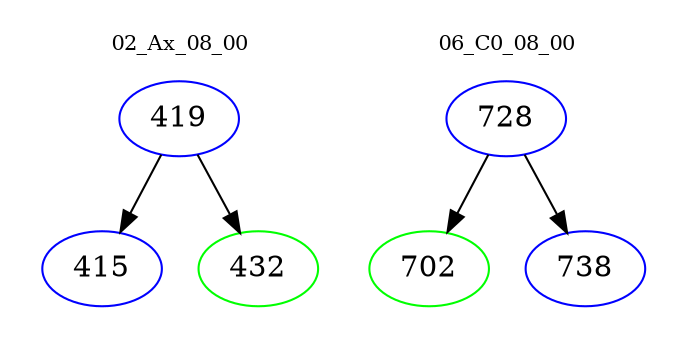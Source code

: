 digraph{
subgraph cluster_0 {
color = white
label = "02_Ax_08_00";
fontsize=10;
T0_419 [label="419", color="blue"]
T0_419 -> T0_415 [color="black"]
T0_415 [label="415", color="blue"]
T0_419 -> T0_432 [color="black"]
T0_432 [label="432", color="green"]
}
subgraph cluster_1 {
color = white
label = "06_C0_08_00";
fontsize=10;
T1_728 [label="728", color="blue"]
T1_728 -> T1_702 [color="black"]
T1_702 [label="702", color="green"]
T1_728 -> T1_738 [color="black"]
T1_738 [label="738", color="blue"]
}
}
